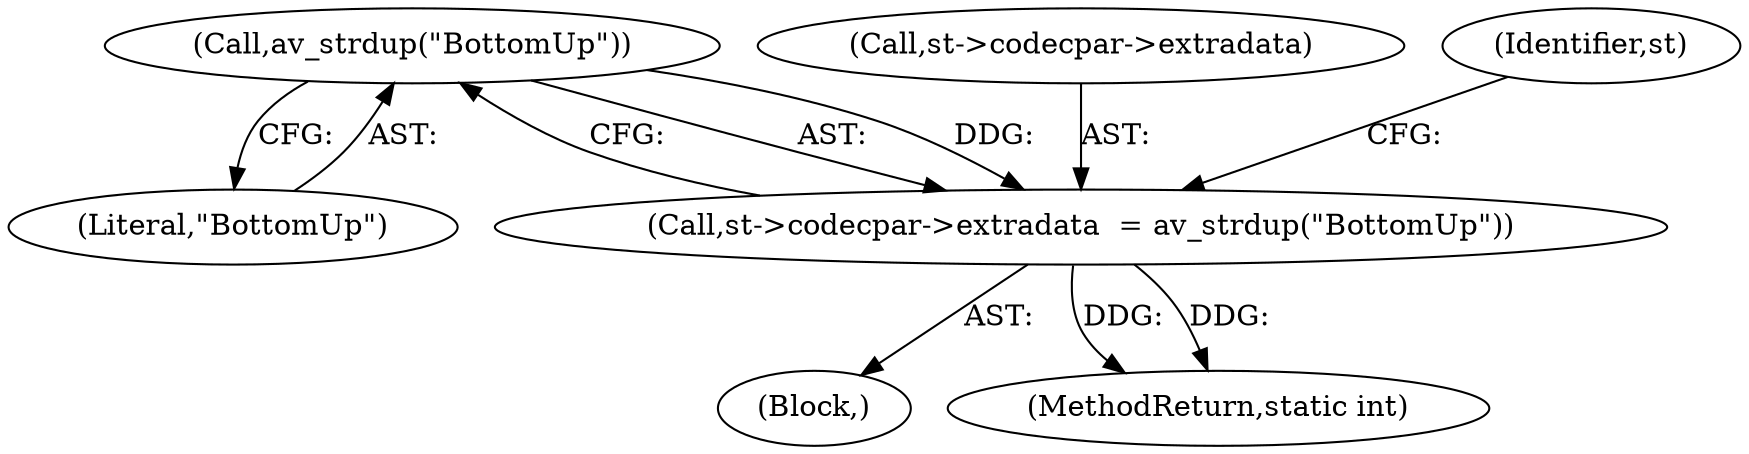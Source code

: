 digraph "0_FFmpeg_7e80b63ecd259d69d383623e75b318bf2bd491f6@API" {
"1000355" [label="(Call,av_strdup(\"BottomUp\"))"];
"1000349" [label="(Call,st->codecpar->extradata  = av_strdup(\"BottomUp\"))"];
"1000348" [label="(Block,)"];
"1000355" [label="(Call,av_strdup(\"BottomUp\"))"];
"1000356" [label="(Literal,\"BottomUp\")"];
"1000349" [label="(Call,st->codecpar->extradata  = av_strdup(\"BottomUp\"))"];
"1000780" [label="(MethodReturn,static int)"];
"1000350" [label="(Call,st->codecpar->extradata)"];
"1000360" [label="(Identifier,st)"];
"1000355" -> "1000349"  [label="AST: "];
"1000355" -> "1000356"  [label="CFG: "];
"1000356" -> "1000355"  [label="AST: "];
"1000349" -> "1000355"  [label="CFG: "];
"1000355" -> "1000349"  [label="DDG: "];
"1000349" -> "1000348"  [label="AST: "];
"1000350" -> "1000349"  [label="AST: "];
"1000360" -> "1000349"  [label="CFG: "];
"1000349" -> "1000780"  [label="DDG: "];
"1000349" -> "1000780"  [label="DDG: "];
}
